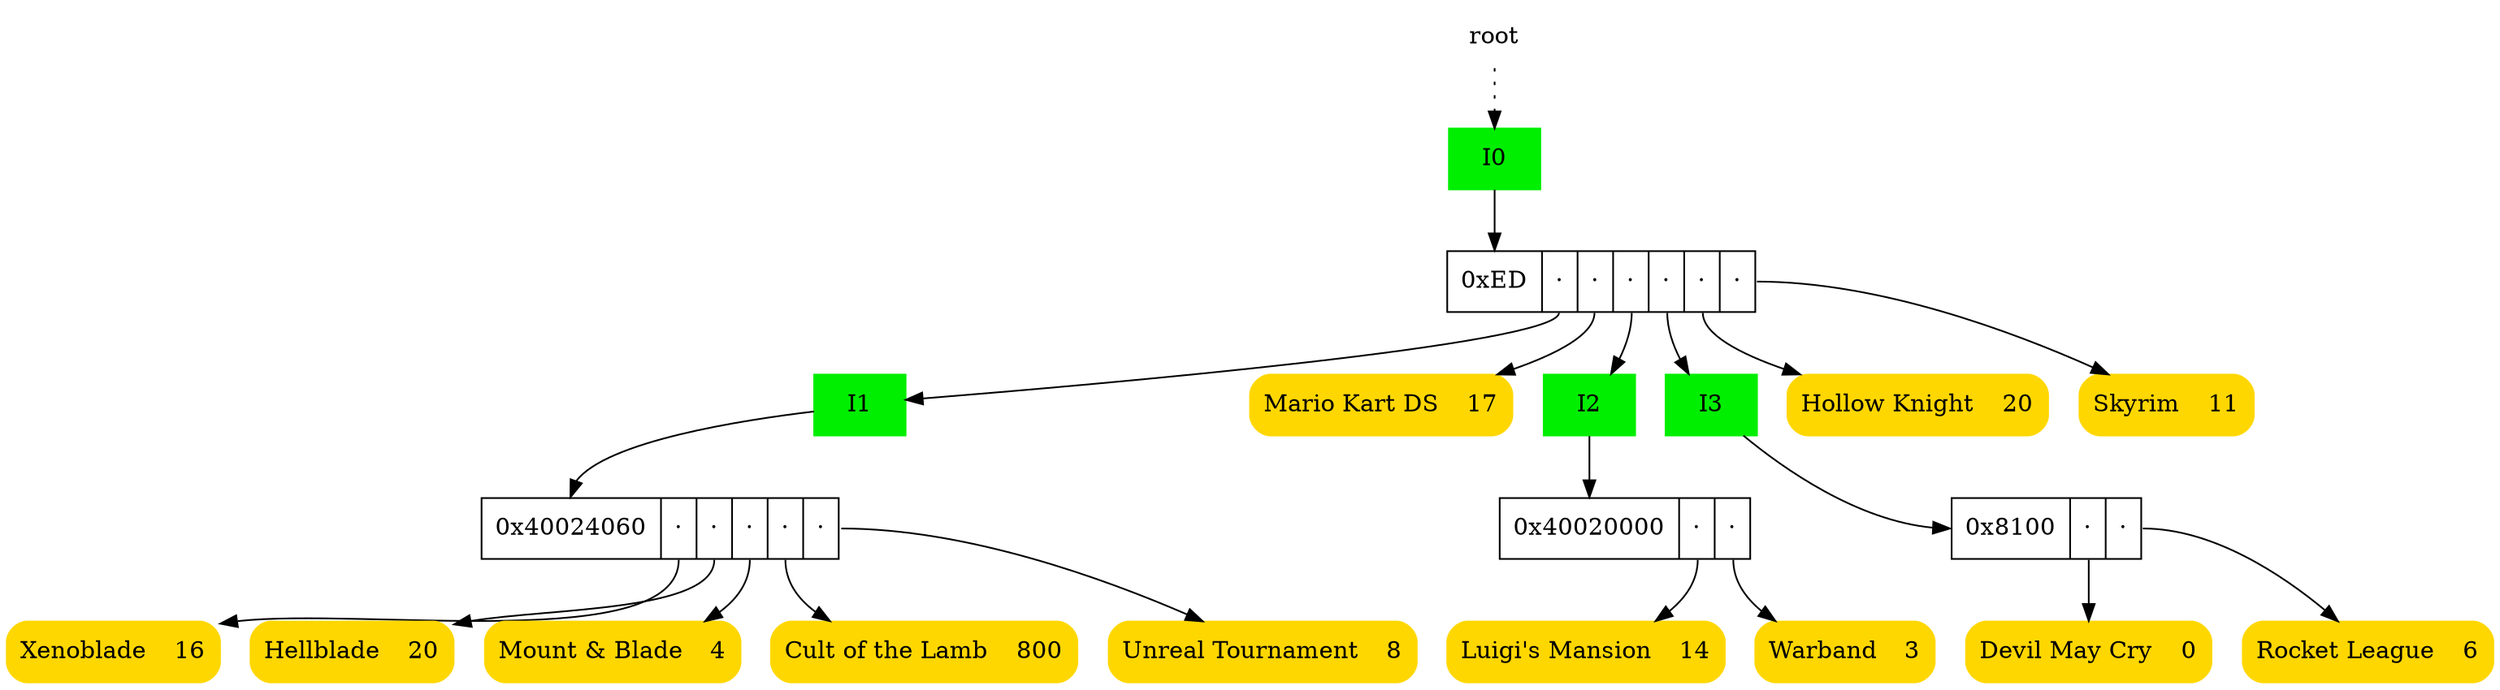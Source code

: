digraph {
	root [shape=plaintext];
	root -> I0 [style=dotted];
	I0 [style=filled shape=box color=green2];
	C0 [shape=record label="<bmp> 0xED|<i0> ·|<i1> ·|<i2> ·|<i3> ·|<i4> ·|<i5> ·"];
	I0 -> C0:bmp;
	C0:i0 -> I1;
	I1 [style=filled shape=box color=green2];
	C1 [shape=record label="<bmp> 0x40024060|<i0> ·|<i1> ·|<i2> ·|<i3> ·|<i4> ·"];
	I1 -> C1:bmp;
	V0 [shape=Mrecord label="<key> Xenoblade|<val> 16" style=filled color=gold];
	C1:i0 -> V0;
	V1 [shape=Mrecord label="<key> Hellblade|<val> 20" style=filled color=gold];
	C1:i1 -> V1;
	V2 [shape=Mrecord label="<key> Mount & Blade|<val> 4" style=filled color=gold];
	C1:i2 -> V2;
	V3 [shape=Mrecord label="<key> Cult of the Lamb|<val> 800" style=filled color=gold];
	C1:i3 -> V3;
	V4 [shape=Mrecord label="<key> Unreal Tournament|<val> 8" style=filled color=gold];
	C1:i4 -> V4;
	V5 [shape=Mrecord label="<key> Mario Kart DS|<val> 17" style=filled color=gold];
	C0:i1 -> V5;
	C0:i2 -> I2;
	I2 [style=filled shape=box color=green2];
	C2 [shape=record label="<bmp> 0x40020000|<i0> ·|<i1> ·"];
	I2 -> C2:bmp;
	V6 [shape=Mrecord label="<key> Luigi's Mansion|<val> 14" style=filled color=gold];
	C2:i0 -> V6;
	V7 [shape=Mrecord label="<key> Warband|<val> 3" style=filled color=gold];
	C2:i1 -> V7;
	C0:i3 -> I3;
	I3 [style=filled shape=box color=green2];
	C3 [shape=record label="<bmp> 0x8100|<i0> ·|<i1> ·"];
	I3 -> C3:bmp;
	V8 [shape=Mrecord label="<key> Devil May Cry|<val> 0" style=filled color=gold];
	C3:i0 -> V8;
	V9 [shape=Mrecord label="<key> Rocket League|<val> 6" style=filled color=gold];
	C3:i1 -> V9;
	V10 [shape=Mrecord label="<key> Hollow Knight|<val> 20" style=filled color=gold];
	C0:i4 -> V10;
	V11 [shape=Mrecord label="<key> Skyrim|<val> 11" style=filled color=gold];
	C0:i5 -> V11;
}
